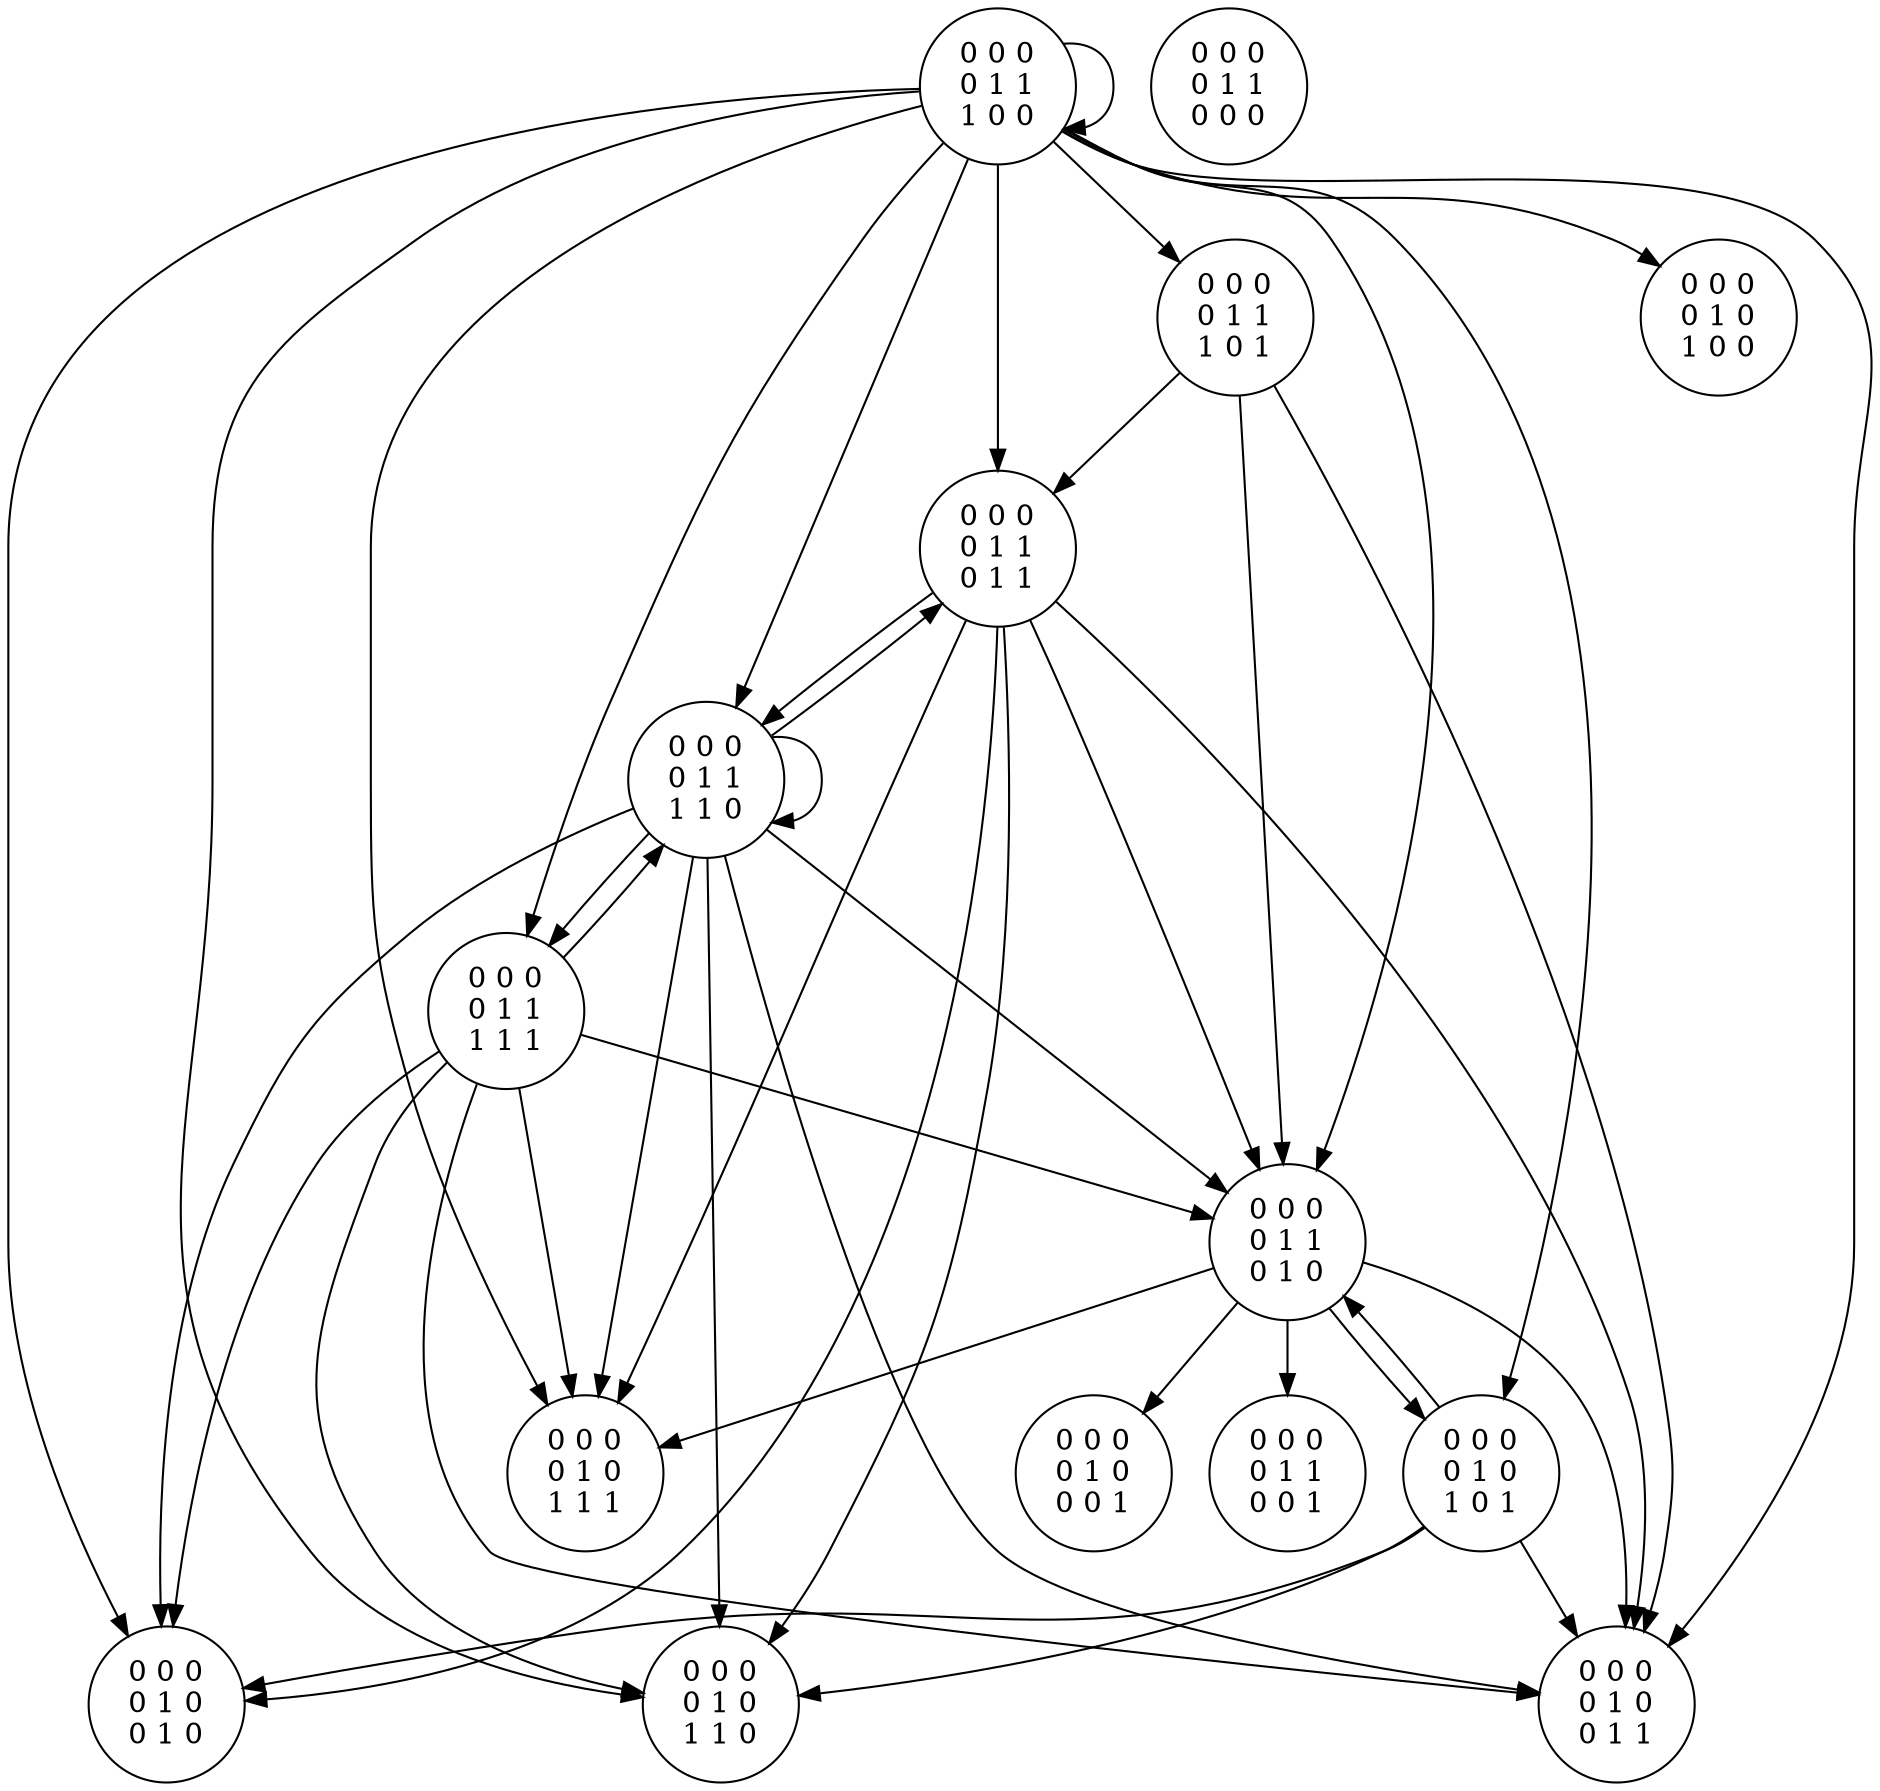 digraph g {
17 [label="0 0 0\n0 1 0\n0 0 1"]
18 [label="0 0 0\n0 1 0\n0 1 0"]
19 [label="0 0 0\n0 1 0\n0 1 1"]
20 [label="0 0 0\n0 1 0\n1 0 0"]
21 [label="0 0 0\n0 1 0\n1 0 1"]
27 [label="0 0 0\n0 1 1\n0 1 1"]
21 -> 18;
21 -> 19;
26 [label="0 0 0\n0 1 1\n0 1 0"]
21 -> 26;
22 [label="0 0 0\n0 1 0\n1 1 0"]
21 -> 22;
23 [label="0 0 0\n0 1 0\n1 1 1"]
24 [label="0 0 0\n0 1 1\n0 0 0"]
25 [label="0 0 0\n0 1 1\n0 0 1"]
26 -> 17;
26 -> 19;
26 -> 25;
26 -> 21;
26 -> 23;
27 -> 18;
27 -> 19;
27 -> 22;
27 -> 23;
27 -> 26;
30 [label="0 0 0\n0 1 1\n1 1 0"]
27 -> 30;
28 [label="0 0 0\n0 1 1\n1 0 0"]
28 -> 18;
28 -> 19;
28 -> 20;
28 -> 21;
28 -> 22;
28 -> 23;
28 -> 26;
28 -> 27;
28 -> 28;
29 [label="0 0 0\n0 1 1\n1 0 1"]
28 -> 29;
28 -> 30;
31 [label="0 0 0\n0 1 1\n1 1 1"]
28 -> 31;
30 -> 18;
30 -> 19;
30 -> 22;
30 -> 23;
30 -> 26;
30 -> 27;
30 -> 30;
30 -> 31;
31 -> 18;
31 -> 19;
31 -> 22;
31 -> 23;
31 -> 26;
31 -> 30;
29 -> 27;
29 -> 26;
29 -> 19;
}
